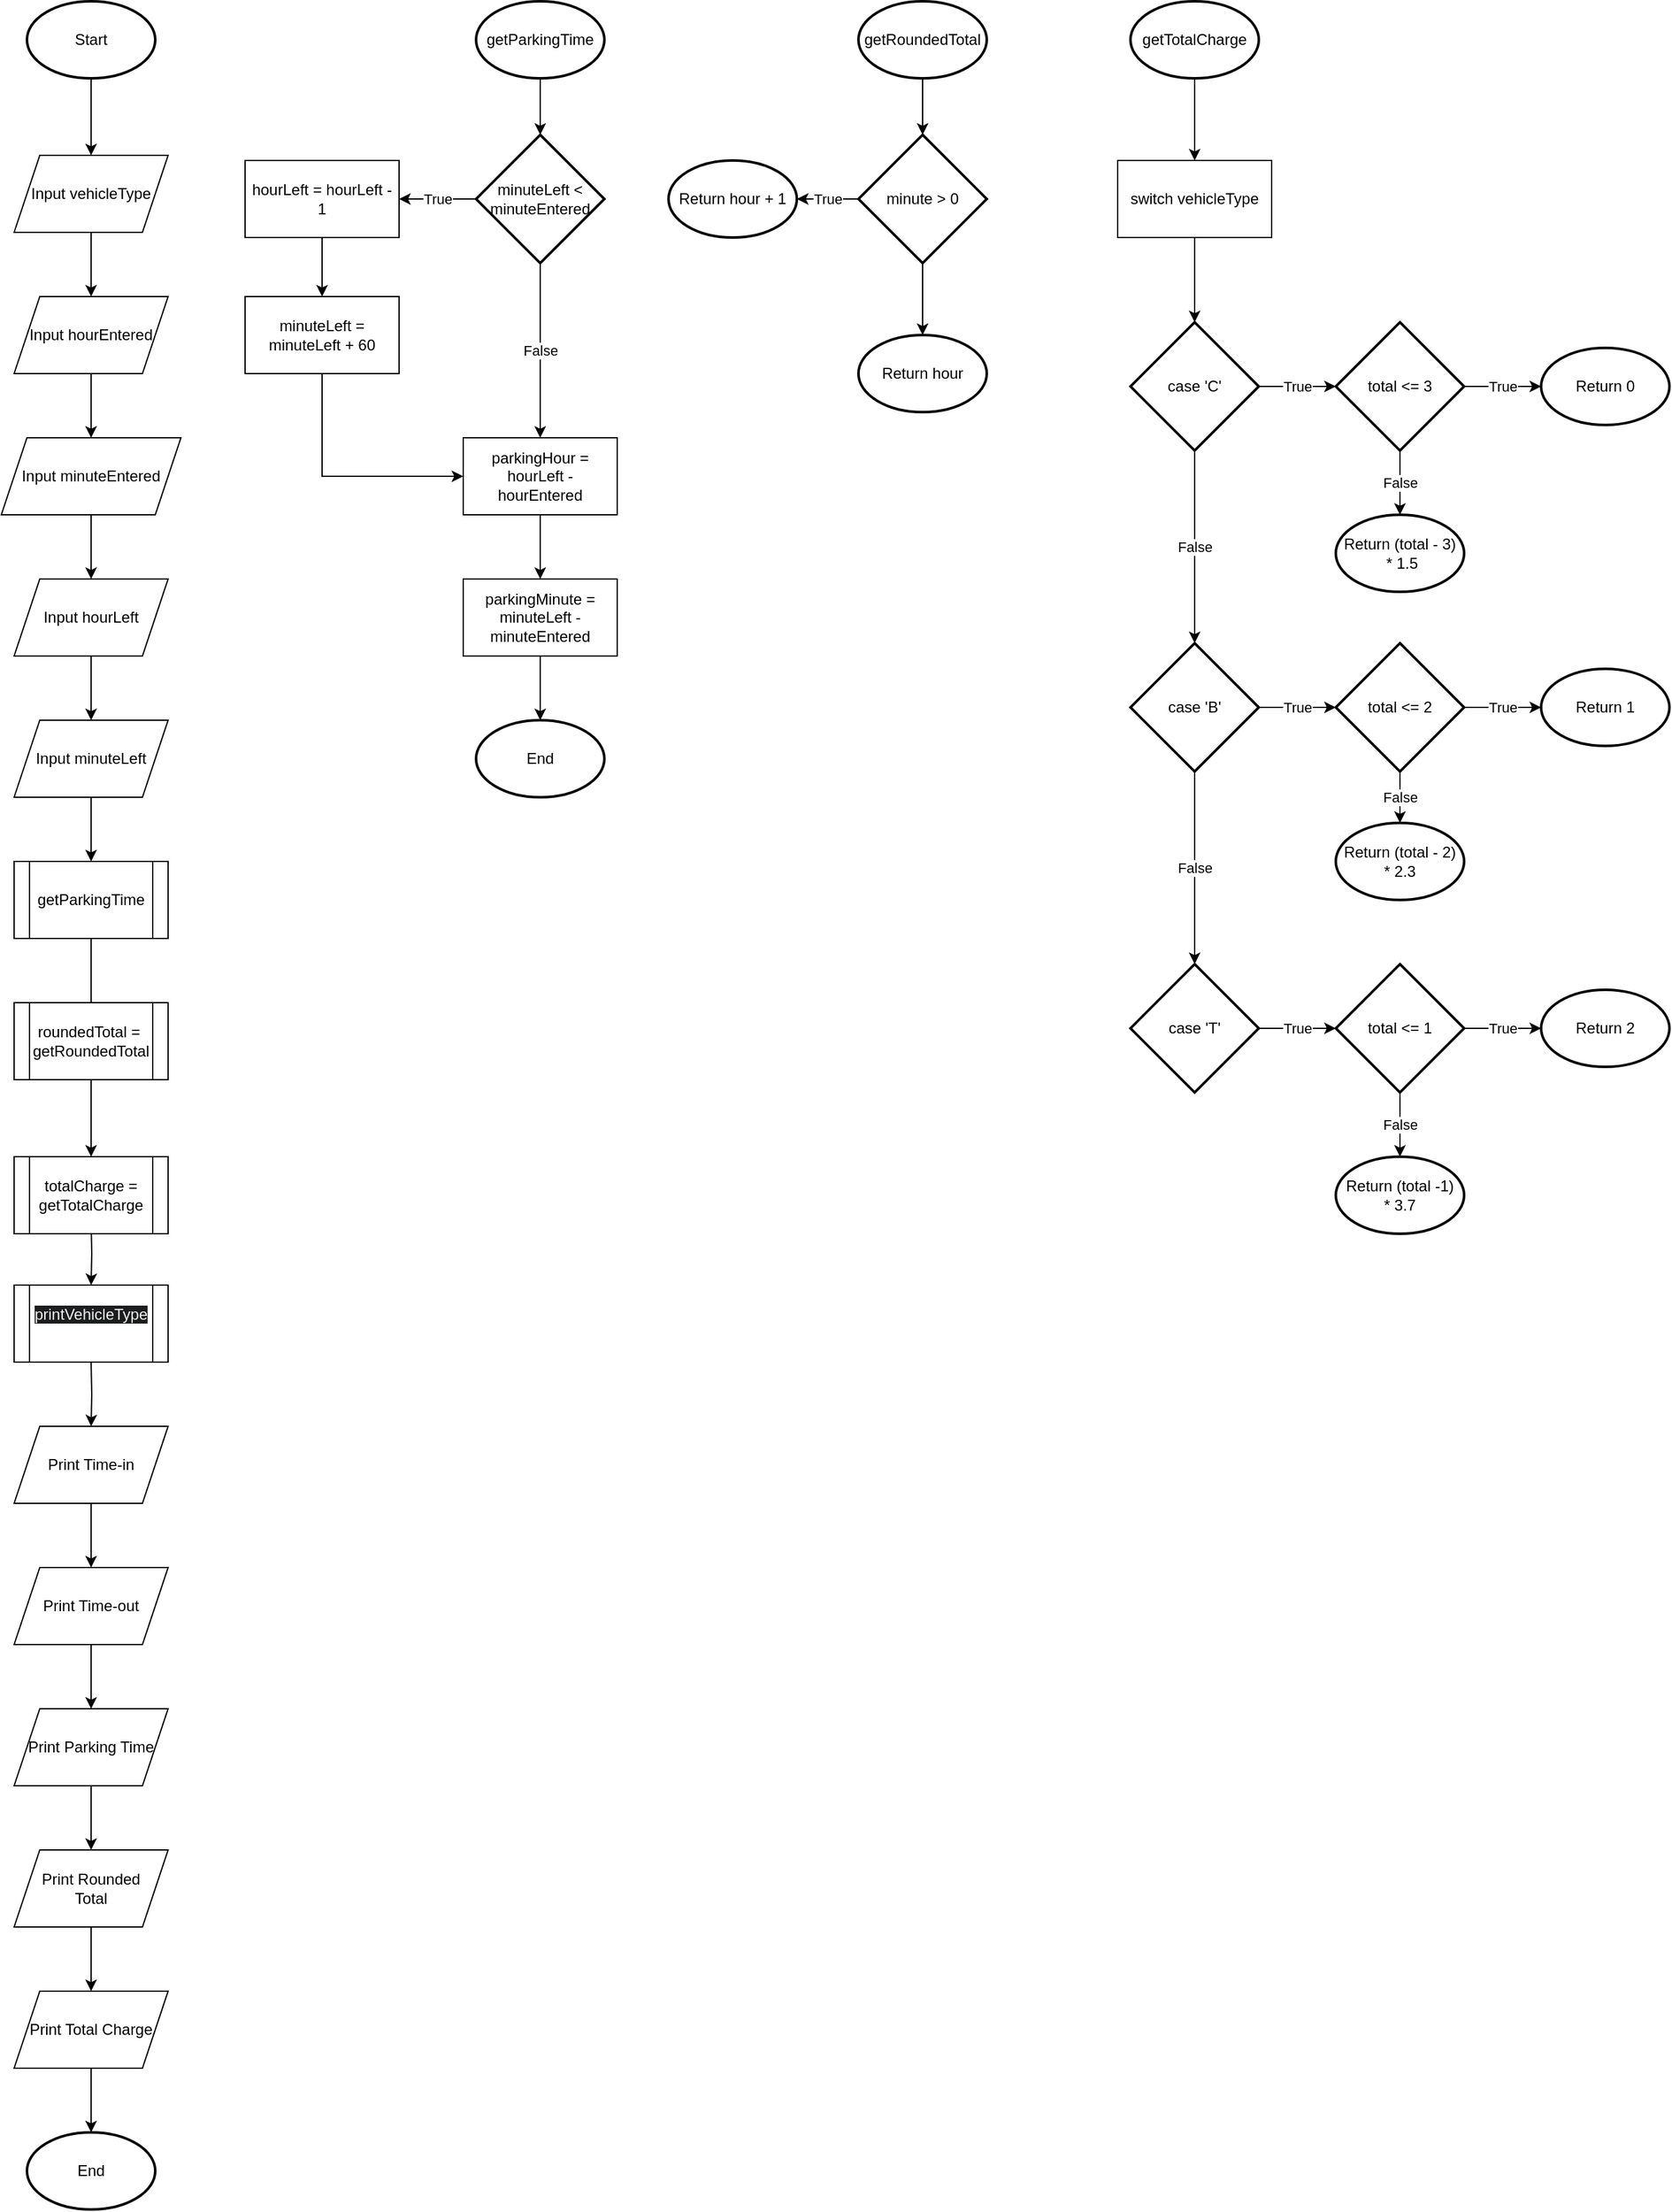 <mxfile version="22.1.11" type="device" pages="2">
  <diagram name="Page-1" id="c0o10lO8_j4l6fszk3zS">
    <mxGraphModel dx="1036" dy="1706" grid="1" gridSize="10" guides="1" tooltips="1" connect="1" arrows="1" fold="1" page="1" pageScale="1" pageWidth="850" pageHeight="1100" math="0" shadow="0">
      <root>
        <mxCell id="0" />
        <mxCell id="1" parent="0" />
        <mxCell id="bt5arx4i8DijoDU8SMwT-8" value="" style="edgeStyle=orthogonalEdgeStyle;rounded=0;orthogonalLoop=1;jettySize=auto;html=1;" parent="1" source="bt5arx4i8DijoDU8SMwT-1" target="bt5arx4i8DijoDU8SMwT-2" edge="1">
          <mxGeometry relative="1" as="geometry" />
        </mxCell>
        <mxCell id="bt5arx4i8DijoDU8SMwT-1" value="Start" style="strokeWidth=2;html=1;shape=mxgraph.flowchart.start_1;whiteSpace=wrap;" parent="1" vertex="1">
          <mxGeometry x="340" width="100" height="60" as="geometry" />
        </mxCell>
        <mxCell id="bt5arx4i8DijoDU8SMwT-9" value="" style="edgeStyle=orthogonalEdgeStyle;rounded=0;orthogonalLoop=1;jettySize=auto;html=1;" parent="1" source="bt5arx4i8DijoDU8SMwT-2" target="bt5arx4i8DijoDU8SMwT-6" edge="1">
          <mxGeometry relative="1" as="geometry" />
        </mxCell>
        <mxCell id="bt5arx4i8DijoDU8SMwT-2" value="Input vehicleType" style="shape=parallelogram;perimeter=parallelogramPerimeter;whiteSpace=wrap;html=1;fixedSize=1;" parent="1" vertex="1">
          <mxGeometry x="330" y="120" width="120" height="60" as="geometry" />
        </mxCell>
        <mxCell id="bt5arx4i8DijoDU8SMwT-17" value="" style="edgeStyle=orthogonalEdgeStyle;rounded=0;orthogonalLoop=1;jettySize=auto;html=1;" parent="1" source="bt5arx4i8DijoDU8SMwT-3" target="bt5arx4i8DijoDU8SMwT-16" edge="1">
          <mxGeometry relative="1" as="geometry" />
        </mxCell>
        <mxCell id="bt5arx4i8DijoDU8SMwT-3" value="Input minuteLeft" style="shape=parallelogram;perimeter=parallelogramPerimeter;whiteSpace=wrap;html=1;fixedSize=1;" parent="1" vertex="1">
          <mxGeometry x="330" y="560" width="120" height="60" as="geometry" />
        </mxCell>
        <mxCell id="bt5arx4i8DijoDU8SMwT-12" value="" style="edgeStyle=orthogonalEdgeStyle;rounded=0;orthogonalLoop=1;jettySize=auto;html=1;" parent="1" source="bt5arx4i8DijoDU8SMwT-4" target="bt5arx4i8DijoDU8SMwT-3" edge="1">
          <mxGeometry relative="1" as="geometry" />
        </mxCell>
        <mxCell id="bt5arx4i8DijoDU8SMwT-4" value="Input hourLeft" style="shape=parallelogram;perimeter=parallelogramPerimeter;whiteSpace=wrap;html=1;fixedSize=1;" parent="1" vertex="1">
          <mxGeometry x="330" y="450" width="120" height="60" as="geometry" />
        </mxCell>
        <mxCell id="bt5arx4i8DijoDU8SMwT-11" value="" style="edgeStyle=orthogonalEdgeStyle;rounded=0;orthogonalLoop=1;jettySize=auto;html=1;" parent="1" source="bt5arx4i8DijoDU8SMwT-5" target="bt5arx4i8DijoDU8SMwT-4" edge="1">
          <mxGeometry relative="1" as="geometry" />
        </mxCell>
        <mxCell id="bt5arx4i8DijoDU8SMwT-5" value="Input minuteEntered" style="shape=parallelogram;perimeter=parallelogramPerimeter;whiteSpace=wrap;html=1;fixedSize=1;" parent="1" vertex="1">
          <mxGeometry x="320" y="340" width="140" height="60" as="geometry" />
        </mxCell>
        <mxCell id="bt5arx4i8DijoDU8SMwT-10" value="" style="edgeStyle=orthogonalEdgeStyle;rounded=0;orthogonalLoop=1;jettySize=auto;html=1;" parent="1" source="bt5arx4i8DijoDU8SMwT-6" target="bt5arx4i8DijoDU8SMwT-5" edge="1">
          <mxGeometry relative="1" as="geometry" />
        </mxCell>
        <mxCell id="bt5arx4i8DijoDU8SMwT-6" value="Input hourEntered" style="shape=parallelogram;perimeter=parallelogramPerimeter;whiteSpace=wrap;html=1;fixedSize=1;" parent="1" vertex="1">
          <mxGeometry x="330" y="230" width="120" height="60" as="geometry" />
        </mxCell>
        <mxCell id="bt5arx4i8DijoDU8SMwT-27" value="" style="edgeStyle=orthogonalEdgeStyle;rounded=0;orthogonalLoop=1;jettySize=auto;html=1;entryX=0.5;entryY=0;entryDx=0;entryDy=0;" parent="1" source="bt5arx4i8DijoDU8SMwT-16" target="bt5arx4i8DijoDU8SMwT-37" edge="1">
          <mxGeometry relative="1" as="geometry">
            <mxPoint x="390" y="780" as="targetPoint" />
          </mxGeometry>
        </mxCell>
        <mxCell id="bt5arx4i8DijoDU8SMwT-16" value="getParkingTime" style="shape=process;whiteSpace=wrap;html=1;backgroundOutline=1;" parent="1" vertex="1">
          <mxGeometry x="330" y="670" width="120" height="60" as="geometry" />
        </mxCell>
        <mxCell id="bt5arx4i8DijoDU8SMwT-29" value="" style="edgeStyle=orthogonalEdgeStyle;rounded=0;orthogonalLoop=1;jettySize=auto;html=1;entryX=0.5;entryY=0;entryDx=0;entryDy=0;" parent="1" target="bt5arx4i8DijoDU8SMwT-38" edge="1">
          <mxGeometry relative="1" as="geometry">
            <mxPoint x="390" y="950" as="sourcePoint" />
            <mxPoint x="390" y="1000" as="targetPoint" />
          </mxGeometry>
        </mxCell>
        <mxCell id="bt5arx4i8DijoDU8SMwT-30" value="" style="edgeStyle=orthogonalEdgeStyle;rounded=0;orthogonalLoop=1;jettySize=auto;html=1;" parent="1" target="bt5arx4i8DijoDU8SMwT-25" edge="1">
          <mxGeometry relative="1" as="geometry">
            <mxPoint x="390" y="1060" as="sourcePoint" />
          </mxGeometry>
        </mxCell>
        <mxCell id="bt5arx4i8DijoDU8SMwT-39" value="" style="edgeStyle=orthogonalEdgeStyle;rounded=0;orthogonalLoop=1;jettySize=auto;html=1;" parent="1" source="bt5arx4i8DijoDU8SMwT-21" target="bt5arx4i8DijoDU8SMwT-35" edge="1">
          <mxGeometry relative="1" as="geometry" />
        </mxCell>
        <mxCell id="bt5arx4i8DijoDU8SMwT-21" value="Print Total Charge" style="shape=parallelogram;perimeter=parallelogramPerimeter;whiteSpace=wrap;html=1;fixedSize=1;" parent="1" vertex="1">
          <mxGeometry x="330" y="1550" width="120" height="60" as="geometry" />
        </mxCell>
        <mxCell id="bt5arx4i8DijoDU8SMwT-34" value="" style="edgeStyle=orthogonalEdgeStyle;rounded=0;orthogonalLoop=1;jettySize=auto;html=1;" parent="1" source="bt5arx4i8DijoDU8SMwT-22" target="bt5arx4i8DijoDU8SMwT-21" edge="1">
          <mxGeometry relative="1" as="geometry" />
        </mxCell>
        <mxCell id="bt5arx4i8DijoDU8SMwT-22" value="Print Rounded&lt;br&gt;Total" style="shape=parallelogram;perimeter=parallelogramPerimeter;whiteSpace=wrap;html=1;fixedSize=1;" parent="1" vertex="1">
          <mxGeometry x="330" y="1440" width="120" height="60" as="geometry" />
        </mxCell>
        <mxCell id="bt5arx4i8DijoDU8SMwT-33" value="" style="edgeStyle=orthogonalEdgeStyle;rounded=0;orthogonalLoop=1;jettySize=auto;html=1;" parent="1" source="bt5arx4i8DijoDU8SMwT-23" target="bt5arx4i8DijoDU8SMwT-22" edge="1">
          <mxGeometry relative="1" as="geometry" />
        </mxCell>
        <mxCell id="bt5arx4i8DijoDU8SMwT-23" value="Print Parking Time" style="shape=parallelogram;perimeter=parallelogramPerimeter;whiteSpace=wrap;html=1;fixedSize=1;" parent="1" vertex="1">
          <mxGeometry x="330" y="1330" width="120" height="60" as="geometry" />
        </mxCell>
        <mxCell id="bt5arx4i8DijoDU8SMwT-32" value="" style="edgeStyle=orthogonalEdgeStyle;rounded=0;orthogonalLoop=1;jettySize=auto;html=1;" parent="1" source="bt5arx4i8DijoDU8SMwT-24" target="bt5arx4i8DijoDU8SMwT-23" edge="1">
          <mxGeometry relative="1" as="geometry" />
        </mxCell>
        <mxCell id="bt5arx4i8DijoDU8SMwT-24" value="Print Time-out" style="shape=parallelogram;perimeter=parallelogramPerimeter;whiteSpace=wrap;html=1;fixedSize=1;" parent="1" vertex="1">
          <mxGeometry x="330" y="1220" width="120" height="60" as="geometry" />
        </mxCell>
        <mxCell id="bt5arx4i8DijoDU8SMwT-31" value="" style="edgeStyle=orthogonalEdgeStyle;rounded=0;orthogonalLoop=1;jettySize=auto;html=1;" parent="1" source="bt5arx4i8DijoDU8SMwT-25" target="bt5arx4i8DijoDU8SMwT-24" edge="1">
          <mxGeometry relative="1" as="geometry" />
        </mxCell>
        <mxCell id="bt5arx4i8DijoDU8SMwT-25" value="Print Time-in" style="shape=parallelogram;perimeter=parallelogramPerimeter;whiteSpace=wrap;html=1;fixedSize=1;" parent="1" vertex="1">
          <mxGeometry x="330" y="1110" width="120" height="60" as="geometry" />
        </mxCell>
        <mxCell id="bt5arx4i8DijoDU8SMwT-35" value="End" style="strokeWidth=2;html=1;shape=mxgraph.flowchart.start_1;whiteSpace=wrap;" parent="1" vertex="1">
          <mxGeometry x="340" y="1660" width="100" height="60" as="geometry" />
        </mxCell>
        <mxCell id="bt5arx4i8DijoDU8SMwT-36" value="roundedTotal =&amp;nbsp;&lt;br&gt;getRoundedTotal" style="shape=process;whiteSpace=wrap;html=1;backgroundOutline=1;" parent="1" vertex="1">
          <mxGeometry x="330" y="780" width="120" height="60" as="geometry" />
        </mxCell>
        <mxCell id="bt5arx4i8DijoDU8SMwT-37" value="totalCharge = getTotalCharge" style="shape=process;whiteSpace=wrap;html=1;backgroundOutline=1;" parent="1" vertex="1">
          <mxGeometry x="330" y="900" width="120" height="60" as="geometry" />
        </mxCell>
        <mxCell id="bt5arx4i8DijoDU8SMwT-38" value="&#xa;&lt;span style=&quot;color: rgb(240, 240, 240); font-family: Helvetica; font-size: 12px; font-style: normal; font-variant-ligatures: normal; font-variant-caps: normal; font-weight: 400; letter-spacing: normal; orphans: 2; text-align: center; text-indent: 0px; text-transform: none; widows: 2; word-spacing: 0px; -webkit-text-stroke-width: 0px; background-color: rgb(27, 29, 30); text-decoration-thickness: initial; text-decoration-style: initial; text-decoration-color: initial; float: none; display: inline !important;&quot;&gt;printVehicleType&lt;/span&gt;&#xa;&#xa;" style="shape=process;whiteSpace=wrap;html=1;backgroundOutline=1;" parent="1" vertex="1">
          <mxGeometry x="330" y="1000" width="120" height="60" as="geometry" />
        </mxCell>
        <mxCell id="MP2GfdyIwzimVszpHsoW-3" value="" style="edgeStyle=orthogonalEdgeStyle;rounded=0;orthogonalLoop=1;jettySize=auto;html=1;" parent="1" source="MP2GfdyIwzimVszpHsoW-1" target="MP2GfdyIwzimVszpHsoW-2" edge="1">
          <mxGeometry relative="1" as="geometry" />
        </mxCell>
        <mxCell id="MP2GfdyIwzimVszpHsoW-1" value="getParkingTime" style="strokeWidth=2;html=1;shape=mxgraph.flowchart.start_1;whiteSpace=wrap;" parent="1" vertex="1">
          <mxGeometry x="690" width="100" height="60" as="geometry" />
        </mxCell>
        <mxCell id="MP2GfdyIwzimVszpHsoW-6" value="True" style="edgeStyle=orthogonalEdgeStyle;rounded=0;orthogonalLoop=1;jettySize=auto;html=1;" parent="1" source="MP2GfdyIwzimVszpHsoW-2" target="MP2GfdyIwzimVszpHsoW-5" edge="1">
          <mxGeometry relative="1" as="geometry" />
        </mxCell>
        <mxCell id="MP2GfdyIwzimVszpHsoW-13" value="False" style="edgeStyle=orthogonalEdgeStyle;rounded=0;orthogonalLoop=1;jettySize=auto;html=1;entryX=0.5;entryY=0;entryDx=0;entryDy=0;" parent="1" source="MP2GfdyIwzimVszpHsoW-2" target="MP2GfdyIwzimVszpHsoW-9" edge="1">
          <mxGeometry relative="1" as="geometry" />
        </mxCell>
        <mxCell id="MP2GfdyIwzimVszpHsoW-2" value="minuteLeft &amp;lt;&lt;br&gt;minuteEntered" style="strokeWidth=2;html=1;shape=mxgraph.flowchart.decision;whiteSpace=wrap;" parent="1" vertex="1">
          <mxGeometry x="690" y="104" width="100" height="100" as="geometry" />
        </mxCell>
        <mxCell id="MP2GfdyIwzimVszpHsoW-8" value="" style="edgeStyle=orthogonalEdgeStyle;rounded=0;orthogonalLoop=1;jettySize=auto;html=1;" parent="1" source="MP2GfdyIwzimVszpHsoW-5" target="MP2GfdyIwzimVszpHsoW-7" edge="1">
          <mxGeometry relative="1" as="geometry" />
        </mxCell>
        <mxCell id="MP2GfdyIwzimVszpHsoW-5" value="hourLeft = hourLeft - 1" style="rounded=0;whiteSpace=wrap;html=1;" parent="1" vertex="1">
          <mxGeometry x="510" y="124" width="120" height="60" as="geometry" />
        </mxCell>
        <mxCell id="MP2GfdyIwzimVszpHsoW-12" style="edgeStyle=orthogonalEdgeStyle;rounded=0;orthogonalLoop=1;jettySize=auto;html=1;entryX=0;entryY=0.5;entryDx=0;entryDy=0;" parent="1" source="MP2GfdyIwzimVszpHsoW-7" target="MP2GfdyIwzimVszpHsoW-9" edge="1">
          <mxGeometry relative="1" as="geometry">
            <Array as="points">
              <mxPoint x="570" y="370" />
            </Array>
          </mxGeometry>
        </mxCell>
        <mxCell id="MP2GfdyIwzimVszpHsoW-7" value="minuteLeft = minuteLeft + 60" style="rounded=0;whiteSpace=wrap;html=1;" parent="1" vertex="1">
          <mxGeometry x="510" y="230" width="120" height="60" as="geometry" />
        </mxCell>
        <mxCell id="MP2GfdyIwzimVszpHsoW-15" value="" style="edgeStyle=orthogonalEdgeStyle;rounded=0;orthogonalLoop=1;jettySize=auto;html=1;" parent="1" source="MP2GfdyIwzimVszpHsoW-9" target="MP2GfdyIwzimVszpHsoW-14" edge="1">
          <mxGeometry relative="1" as="geometry" />
        </mxCell>
        <mxCell id="MP2GfdyIwzimVszpHsoW-9" value="parkingHour = hourLeft - hourEntered" style="rounded=0;whiteSpace=wrap;html=1;" parent="1" vertex="1">
          <mxGeometry x="680" y="340" width="120" height="60" as="geometry" />
        </mxCell>
        <mxCell id="MP2GfdyIwzimVszpHsoW-17" value="" style="edgeStyle=orthogonalEdgeStyle;rounded=0;orthogonalLoop=1;jettySize=auto;html=1;" parent="1" source="MP2GfdyIwzimVszpHsoW-14" target="MP2GfdyIwzimVszpHsoW-16" edge="1">
          <mxGeometry relative="1" as="geometry" />
        </mxCell>
        <mxCell id="MP2GfdyIwzimVszpHsoW-14" value="parkingMinute = minuteLeft - minuteEntered" style="rounded=0;whiteSpace=wrap;html=1;" parent="1" vertex="1">
          <mxGeometry x="680" y="450" width="120" height="60" as="geometry" />
        </mxCell>
        <mxCell id="MP2GfdyIwzimVszpHsoW-16" value="End" style="strokeWidth=2;html=1;shape=mxgraph.flowchart.start_1;whiteSpace=wrap;" parent="1" vertex="1">
          <mxGeometry x="690" y="560" width="100" height="60" as="geometry" />
        </mxCell>
        <mxCell id="MP2GfdyIwzimVszpHsoW-20" value="" style="edgeStyle=orthogonalEdgeStyle;rounded=0;orthogonalLoop=1;jettySize=auto;html=1;" parent="1" source="MP2GfdyIwzimVszpHsoW-18" target="MP2GfdyIwzimVszpHsoW-19" edge="1">
          <mxGeometry relative="1" as="geometry" />
        </mxCell>
        <mxCell id="MP2GfdyIwzimVszpHsoW-18" value="getRoundedTotal" style="strokeWidth=2;html=1;shape=mxgraph.flowchart.start_1;whiteSpace=wrap;" parent="1" vertex="1">
          <mxGeometry x="988" width="100" height="60" as="geometry" />
        </mxCell>
        <mxCell id="MP2GfdyIwzimVszpHsoW-22" value="True" style="edgeStyle=orthogonalEdgeStyle;rounded=0;orthogonalLoop=1;jettySize=auto;html=1;" parent="1" source="MP2GfdyIwzimVszpHsoW-19" target="MP2GfdyIwzimVszpHsoW-21" edge="1">
          <mxGeometry relative="1" as="geometry" />
        </mxCell>
        <mxCell id="MP2GfdyIwzimVszpHsoW-24" value="" style="edgeStyle=orthogonalEdgeStyle;rounded=0;orthogonalLoop=1;jettySize=auto;html=1;" parent="1" source="MP2GfdyIwzimVszpHsoW-19" target="MP2GfdyIwzimVszpHsoW-23" edge="1">
          <mxGeometry relative="1" as="geometry" />
        </mxCell>
        <mxCell id="MP2GfdyIwzimVszpHsoW-19" value="minute &amp;gt; 0" style="strokeWidth=2;html=1;shape=mxgraph.flowchart.decision;whiteSpace=wrap;" parent="1" vertex="1">
          <mxGeometry x="988" y="104" width="100" height="100" as="geometry" />
        </mxCell>
        <mxCell id="MP2GfdyIwzimVszpHsoW-21" value="Return hour + 1" style="strokeWidth=2;html=1;shape=mxgraph.flowchart.start_1;whiteSpace=wrap;" parent="1" vertex="1">
          <mxGeometry x="840" y="124" width="100" height="60" as="geometry" />
        </mxCell>
        <mxCell id="MP2GfdyIwzimVszpHsoW-23" value="Return hour" style="strokeWidth=2;html=1;shape=mxgraph.flowchart.start_1;whiteSpace=wrap;" parent="1" vertex="1">
          <mxGeometry x="988" y="260" width="100" height="60" as="geometry" />
        </mxCell>
        <mxCell id="MP2GfdyIwzimVszpHsoW-28" value="" style="edgeStyle=orthogonalEdgeStyle;rounded=0;orthogonalLoop=1;jettySize=auto;html=1;" parent="1" source="MP2GfdyIwzimVszpHsoW-25" target="MP2GfdyIwzimVszpHsoW-27" edge="1">
          <mxGeometry relative="1" as="geometry" />
        </mxCell>
        <mxCell id="MP2GfdyIwzimVszpHsoW-25" value="getTotalCharge" style="strokeWidth=2;html=1;shape=mxgraph.flowchart.start_1;whiteSpace=wrap;" parent="1" vertex="1">
          <mxGeometry x="1200" width="100" height="60" as="geometry" />
        </mxCell>
        <mxCell id="MP2GfdyIwzimVszpHsoW-35" value="" style="edgeStyle=orthogonalEdgeStyle;rounded=0;orthogonalLoop=1;jettySize=auto;html=1;" parent="1" source="MP2GfdyIwzimVszpHsoW-27" target="MP2GfdyIwzimVszpHsoW-34" edge="1">
          <mxGeometry relative="1" as="geometry" />
        </mxCell>
        <mxCell id="MP2GfdyIwzimVszpHsoW-27" value="switch vehicleType" style="rounded=0;whiteSpace=wrap;html=1;" parent="1" vertex="1">
          <mxGeometry x="1190" y="124" width="120" height="60" as="geometry" />
        </mxCell>
        <mxCell id="MP2GfdyIwzimVszpHsoW-54" value="True" style="edgeStyle=orthogonalEdgeStyle;rounded=0;orthogonalLoop=1;jettySize=auto;html=1;" parent="1" source="MP2GfdyIwzimVszpHsoW-32" target="MP2GfdyIwzimVszpHsoW-53" edge="1">
          <mxGeometry relative="1" as="geometry" />
        </mxCell>
        <mxCell id="MP2GfdyIwzimVszpHsoW-55" value="False" style="edgeStyle=orthogonalEdgeStyle;rounded=0;orthogonalLoop=1;jettySize=auto;html=1;" parent="1" source="MP2GfdyIwzimVszpHsoW-32" target="MP2GfdyIwzimVszpHsoW-52" edge="1">
          <mxGeometry relative="1" as="geometry" />
        </mxCell>
        <mxCell id="MP2GfdyIwzimVszpHsoW-32" value="total &amp;lt;= 1" style="strokeWidth=2;html=1;shape=mxgraph.flowchart.decision;whiteSpace=wrap;" parent="1" vertex="1">
          <mxGeometry x="1360" y="750" width="100" height="100" as="geometry" />
        </mxCell>
        <mxCell id="MP2GfdyIwzimVszpHsoW-51" value="True" style="edgeStyle=orthogonalEdgeStyle;rounded=0;orthogonalLoop=1;jettySize=auto;html=1;" parent="1" source="MP2GfdyIwzimVszpHsoW-33" target="MP2GfdyIwzimVszpHsoW-32" edge="1">
          <mxGeometry relative="1" as="geometry" />
        </mxCell>
        <mxCell id="MP2GfdyIwzimVszpHsoW-33" value="case &#39;T&#39;" style="strokeWidth=2;html=1;shape=mxgraph.flowchart.decision;whiteSpace=wrap;" parent="1" vertex="1">
          <mxGeometry x="1200" y="750" width="100" height="100" as="geometry" />
        </mxCell>
        <mxCell id="MP2GfdyIwzimVszpHsoW-39" value="True" style="edgeStyle=orthogonalEdgeStyle;rounded=0;orthogonalLoop=1;jettySize=auto;html=1;" parent="1" source="MP2GfdyIwzimVszpHsoW-34" target="MP2GfdyIwzimVszpHsoW-38" edge="1">
          <mxGeometry relative="1" as="geometry" />
        </mxCell>
        <mxCell id="MP2GfdyIwzimVszpHsoW-44" value="False" style="edgeStyle=orthogonalEdgeStyle;rounded=0;orthogonalLoop=1;jettySize=auto;html=1;" parent="1" source="MP2GfdyIwzimVszpHsoW-34" target="MP2GfdyIwzimVszpHsoW-37" edge="1">
          <mxGeometry relative="1" as="geometry" />
        </mxCell>
        <mxCell id="MP2GfdyIwzimVszpHsoW-34" value="case &#39;C&#39;" style="strokeWidth=2;html=1;shape=mxgraph.flowchart.decision;whiteSpace=wrap;" parent="1" vertex="1">
          <mxGeometry x="1200" y="250" width="100" height="100" as="geometry" />
        </mxCell>
        <mxCell id="MP2GfdyIwzimVszpHsoW-47" value="True" style="edgeStyle=orthogonalEdgeStyle;rounded=0;orthogonalLoop=1;jettySize=auto;html=1;" parent="1" source="MP2GfdyIwzimVszpHsoW-36" target="MP2GfdyIwzimVszpHsoW-46" edge="1">
          <mxGeometry relative="1" as="geometry" />
        </mxCell>
        <mxCell id="MP2GfdyIwzimVszpHsoW-50" value="False" style="edgeStyle=orthogonalEdgeStyle;rounded=0;orthogonalLoop=1;jettySize=auto;html=1;" parent="1" source="MP2GfdyIwzimVszpHsoW-36" target="MP2GfdyIwzimVszpHsoW-49" edge="1">
          <mxGeometry relative="1" as="geometry" />
        </mxCell>
        <mxCell id="MP2GfdyIwzimVszpHsoW-36" value="total &amp;lt;= 2" style="strokeWidth=2;html=1;shape=mxgraph.flowchart.decision;whiteSpace=wrap;" parent="1" vertex="1">
          <mxGeometry x="1360" y="500" width="100" height="100" as="geometry" />
        </mxCell>
        <mxCell id="MP2GfdyIwzimVszpHsoW-45" value="True" style="edgeStyle=orthogonalEdgeStyle;rounded=0;orthogonalLoop=1;jettySize=auto;html=1;" parent="1" source="MP2GfdyIwzimVszpHsoW-37" target="MP2GfdyIwzimVszpHsoW-36" edge="1">
          <mxGeometry relative="1" as="geometry" />
        </mxCell>
        <mxCell id="MP2GfdyIwzimVszpHsoW-48" value="False" style="edgeStyle=orthogonalEdgeStyle;rounded=0;orthogonalLoop=1;jettySize=auto;html=1;" parent="1" source="MP2GfdyIwzimVszpHsoW-37" target="MP2GfdyIwzimVszpHsoW-33" edge="1">
          <mxGeometry relative="1" as="geometry" />
        </mxCell>
        <mxCell id="MP2GfdyIwzimVszpHsoW-37" value="case &#39;B&#39;" style="strokeWidth=2;html=1;shape=mxgraph.flowchart.decision;whiteSpace=wrap;" parent="1" vertex="1">
          <mxGeometry x="1200" y="500" width="100" height="100" as="geometry" />
        </mxCell>
        <mxCell id="MP2GfdyIwzimVszpHsoW-41" value="True" style="edgeStyle=orthogonalEdgeStyle;rounded=0;orthogonalLoop=1;jettySize=auto;html=1;" parent="1" source="MP2GfdyIwzimVszpHsoW-38" target="MP2GfdyIwzimVszpHsoW-40" edge="1">
          <mxGeometry relative="1" as="geometry" />
        </mxCell>
        <mxCell id="MP2GfdyIwzimVszpHsoW-43" value="False" style="edgeStyle=orthogonalEdgeStyle;rounded=0;orthogonalLoop=1;jettySize=auto;html=1;" parent="1" source="MP2GfdyIwzimVszpHsoW-38" target="MP2GfdyIwzimVszpHsoW-42" edge="1">
          <mxGeometry relative="1" as="geometry" />
        </mxCell>
        <mxCell id="MP2GfdyIwzimVszpHsoW-38" value="total &amp;lt;= 3" style="strokeWidth=2;html=1;shape=mxgraph.flowchart.decision;whiteSpace=wrap;" parent="1" vertex="1">
          <mxGeometry x="1360" y="250" width="100" height="100" as="geometry" />
        </mxCell>
        <mxCell id="MP2GfdyIwzimVszpHsoW-40" value="Return 0" style="strokeWidth=2;html=1;shape=mxgraph.flowchart.start_1;whiteSpace=wrap;" parent="1" vertex="1">
          <mxGeometry x="1520" y="270" width="100" height="60" as="geometry" />
        </mxCell>
        <mxCell id="MP2GfdyIwzimVszpHsoW-42" value="Return (total - 3)&lt;br&gt;&amp;nbsp;* 1.5" style="strokeWidth=2;html=1;shape=mxgraph.flowchart.start_1;whiteSpace=wrap;" parent="1" vertex="1">
          <mxGeometry x="1360" y="400" width="100" height="60" as="geometry" />
        </mxCell>
        <mxCell id="MP2GfdyIwzimVszpHsoW-46" value="Return 1" style="strokeWidth=2;html=1;shape=mxgraph.flowchart.start_1;whiteSpace=wrap;" parent="1" vertex="1">
          <mxGeometry x="1520" y="520" width="100" height="60" as="geometry" />
        </mxCell>
        <mxCell id="MP2GfdyIwzimVszpHsoW-49" value="Return (total - 2)&lt;br&gt;* 2.3" style="strokeWidth=2;html=1;shape=mxgraph.flowchart.start_1;whiteSpace=wrap;" parent="1" vertex="1">
          <mxGeometry x="1360" y="640" width="100" height="60" as="geometry" />
        </mxCell>
        <mxCell id="MP2GfdyIwzimVszpHsoW-52" value="Return (total -1)&lt;br&gt;* 3.7" style="strokeWidth=2;html=1;shape=mxgraph.flowchart.start_1;whiteSpace=wrap;" parent="1" vertex="1">
          <mxGeometry x="1360" y="900" width="100" height="60" as="geometry" />
        </mxCell>
        <mxCell id="MP2GfdyIwzimVszpHsoW-53" value="Return 2" style="strokeWidth=2;html=1;shape=mxgraph.flowchart.start_1;whiteSpace=wrap;" parent="1" vertex="1">
          <mxGeometry x="1520" y="770" width="100" height="60" as="geometry" />
        </mxCell>
      </root>
    </mxGraphModel>
  </diagram>
  <diagram id="NDUF1WJR1zkYVEgr1OhV" name="Page-2">
    <mxGraphModel dx="1036" dy="1706" grid="1" gridSize="10" guides="1" tooltips="1" connect="1" arrows="1" fold="1" page="1" pageScale="1" pageWidth="850" pageHeight="1100" math="0" shadow="0">
      <root>
        <mxCell id="0" />
        <mxCell id="1" parent="0" />
        <mxCell id="YeuK4yP1ZIGlCbeZA8Oi-28" value="" style="edgeStyle=orthogonalEdgeStyle;rounded=0;orthogonalLoop=1;jettySize=auto;html=1;" parent="1" source="YeuK4yP1ZIGlCbeZA8Oi-29" target="YeuK4yP1ZIGlCbeZA8Oi-31" edge="1">
          <mxGeometry relative="1" as="geometry" />
        </mxCell>
        <mxCell id="YeuK4yP1ZIGlCbeZA8Oi-29" value="getTotalCharge" style="strokeWidth=2;html=1;shape=mxgraph.flowchart.start_1;whiteSpace=wrap;" parent="1" vertex="1">
          <mxGeometry x="375" y="3" width="100" height="60" as="geometry" />
        </mxCell>
        <mxCell id="YeuK4yP1ZIGlCbeZA8Oi-30" value="" style="edgeStyle=orthogonalEdgeStyle;rounded=0;orthogonalLoop=1;jettySize=auto;html=1;" parent="1" source="YeuK4yP1ZIGlCbeZA8Oi-31" target="YeuK4yP1ZIGlCbeZA8Oi-39" edge="1">
          <mxGeometry relative="1" as="geometry" />
        </mxCell>
        <mxCell id="YeuK4yP1ZIGlCbeZA8Oi-31" value="switch vehicleType" style="rounded=0;whiteSpace=wrap;html=1;" parent="1" vertex="1">
          <mxGeometry x="365" y="127" width="120" height="60" as="geometry" />
        </mxCell>
        <mxCell id="YeuK4yP1ZIGlCbeZA8Oi-32" value="True" style="edgeStyle=orthogonalEdgeStyle;rounded=0;orthogonalLoop=1;jettySize=auto;html=1;" parent="1" source="YeuK4yP1ZIGlCbeZA8Oi-34" target="YeuK4yP1ZIGlCbeZA8Oi-54" edge="1">
          <mxGeometry relative="1" as="geometry" />
        </mxCell>
        <mxCell id="YeuK4yP1ZIGlCbeZA8Oi-33" value="False" style="edgeStyle=orthogonalEdgeStyle;rounded=0;orthogonalLoop=1;jettySize=auto;html=1;" parent="1" source="YeuK4yP1ZIGlCbeZA8Oi-34" target="YeuK4yP1ZIGlCbeZA8Oi-53" edge="1">
          <mxGeometry relative="1" as="geometry" />
        </mxCell>
        <mxCell id="YeuK4yP1ZIGlCbeZA8Oi-34" value="total &amp;lt;= 1" style="strokeWidth=2;html=1;shape=mxgraph.flowchart.decision;whiteSpace=wrap;" parent="1" vertex="1">
          <mxGeometry x="535" y="753" width="100" height="100" as="geometry" />
        </mxCell>
        <mxCell id="YeuK4yP1ZIGlCbeZA8Oi-35" value="True" style="edgeStyle=orthogonalEdgeStyle;rounded=0;orthogonalLoop=1;jettySize=auto;html=1;" parent="1" source="YeuK4yP1ZIGlCbeZA8Oi-36" target="YeuK4yP1ZIGlCbeZA8Oi-34" edge="1">
          <mxGeometry relative="1" as="geometry" />
        </mxCell>
        <mxCell id="YeuK4yP1ZIGlCbeZA8Oi-63" value="" style="edgeStyle=orthogonalEdgeStyle;rounded=0;orthogonalLoop=1;jettySize=auto;html=1;" parent="1" source="YeuK4yP1ZIGlCbeZA8Oi-36" target="YeuK4yP1ZIGlCbeZA8Oi-62" edge="1">
          <mxGeometry relative="1" as="geometry" />
        </mxCell>
        <mxCell id="YeuK4yP1ZIGlCbeZA8Oi-36" value="case &#39;T&#39;" style="strokeWidth=2;html=1;shape=mxgraph.flowchart.decision;whiteSpace=wrap;" parent="1" vertex="1">
          <mxGeometry x="375" y="753" width="100" height="100" as="geometry" />
        </mxCell>
        <mxCell id="YeuK4yP1ZIGlCbeZA8Oi-37" value="True" style="edgeStyle=orthogonalEdgeStyle;rounded=0;orthogonalLoop=1;jettySize=auto;html=1;" parent="1" source="YeuK4yP1ZIGlCbeZA8Oi-39" target="YeuK4yP1ZIGlCbeZA8Oi-48" edge="1">
          <mxGeometry relative="1" as="geometry" />
        </mxCell>
        <mxCell id="YeuK4yP1ZIGlCbeZA8Oi-38" value="False" style="edgeStyle=orthogonalEdgeStyle;rounded=0;orthogonalLoop=1;jettySize=auto;html=1;" parent="1" source="YeuK4yP1ZIGlCbeZA8Oi-39" target="YeuK4yP1ZIGlCbeZA8Oi-45" edge="1">
          <mxGeometry relative="1" as="geometry" />
        </mxCell>
        <mxCell id="YeuK4yP1ZIGlCbeZA8Oi-39" value="case &#39;C&#39;" style="strokeWidth=2;html=1;shape=mxgraph.flowchart.decision;whiteSpace=wrap;" parent="1" vertex="1">
          <mxGeometry x="375" y="253" width="100" height="100" as="geometry" />
        </mxCell>
        <mxCell id="YeuK4yP1ZIGlCbeZA8Oi-40" value="True" style="edgeStyle=orthogonalEdgeStyle;rounded=0;orthogonalLoop=1;jettySize=auto;html=1;" parent="1" source="YeuK4yP1ZIGlCbeZA8Oi-42" target="YeuK4yP1ZIGlCbeZA8Oi-51" edge="1">
          <mxGeometry relative="1" as="geometry" />
        </mxCell>
        <mxCell id="YeuK4yP1ZIGlCbeZA8Oi-41" value="False" style="edgeStyle=orthogonalEdgeStyle;rounded=0;orthogonalLoop=1;jettySize=auto;html=1;" parent="1" source="YeuK4yP1ZIGlCbeZA8Oi-42" target="YeuK4yP1ZIGlCbeZA8Oi-52" edge="1">
          <mxGeometry relative="1" as="geometry" />
        </mxCell>
        <mxCell id="YeuK4yP1ZIGlCbeZA8Oi-42" value="total &amp;lt;= 2" style="strokeWidth=2;html=1;shape=mxgraph.flowchart.decision;whiteSpace=wrap;" parent="1" vertex="1">
          <mxGeometry x="535" y="503" width="100" height="100" as="geometry" />
        </mxCell>
        <mxCell id="YeuK4yP1ZIGlCbeZA8Oi-43" value="True" style="edgeStyle=orthogonalEdgeStyle;rounded=0;orthogonalLoop=1;jettySize=auto;html=1;" parent="1" source="YeuK4yP1ZIGlCbeZA8Oi-45" target="YeuK4yP1ZIGlCbeZA8Oi-42" edge="1">
          <mxGeometry relative="1" as="geometry" />
        </mxCell>
        <mxCell id="YeuK4yP1ZIGlCbeZA8Oi-44" value="False" style="edgeStyle=orthogonalEdgeStyle;rounded=0;orthogonalLoop=1;jettySize=auto;html=1;" parent="1" source="YeuK4yP1ZIGlCbeZA8Oi-45" target="YeuK4yP1ZIGlCbeZA8Oi-36" edge="1">
          <mxGeometry relative="1" as="geometry" />
        </mxCell>
        <mxCell id="YeuK4yP1ZIGlCbeZA8Oi-45" value="case &#39;B&#39;" style="strokeWidth=2;html=1;shape=mxgraph.flowchart.decision;whiteSpace=wrap;" parent="1" vertex="1">
          <mxGeometry x="375" y="503" width="100" height="100" as="geometry" />
        </mxCell>
        <mxCell id="YeuK4yP1ZIGlCbeZA8Oi-46" value="True" style="edgeStyle=orthogonalEdgeStyle;rounded=0;orthogonalLoop=1;jettySize=auto;html=1;" parent="1" source="YeuK4yP1ZIGlCbeZA8Oi-48" target="YeuK4yP1ZIGlCbeZA8Oi-49" edge="1">
          <mxGeometry relative="1" as="geometry" />
        </mxCell>
        <mxCell id="YeuK4yP1ZIGlCbeZA8Oi-47" value="False" style="edgeStyle=orthogonalEdgeStyle;rounded=0;orthogonalLoop=1;jettySize=auto;html=1;" parent="1" source="YeuK4yP1ZIGlCbeZA8Oi-48" target="YeuK4yP1ZIGlCbeZA8Oi-50" edge="1">
          <mxGeometry relative="1" as="geometry" />
        </mxCell>
        <mxCell id="YeuK4yP1ZIGlCbeZA8Oi-48" value="total &amp;lt;= 3" style="strokeWidth=2;html=1;shape=mxgraph.flowchart.decision;whiteSpace=wrap;" parent="1" vertex="1">
          <mxGeometry x="535" y="253" width="100" height="100" as="geometry" />
        </mxCell>
        <mxCell id="YeuK4yP1ZIGlCbeZA8Oi-49" value="Return 0" style="strokeWidth=2;html=1;shape=mxgraph.flowchart.start_1;whiteSpace=wrap;" parent="1" vertex="1">
          <mxGeometry x="695" y="273" width="100" height="60" as="geometry" />
        </mxCell>
        <mxCell id="YeuK4yP1ZIGlCbeZA8Oi-50" value="Return (total - 3)&lt;br&gt;&amp;nbsp;* 1.5" style="strokeWidth=2;html=1;shape=mxgraph.flowchart.start_1;whiteSpace=wrap;" parent="1" vertex="1">
          <mxGeometry x="535" y="403" width="100" height="60" as="geometry" />
        </mxCell>
        <mxCell id="YeuK4yP1ZIGlCbeZA8Oi-51" value="Return 1" style="strokeWidth=2;html=1;shape=mxgraph.flowchart.start_1;whiteSpace=wrap;" parent="1" vertex="1">
          <mxGeometry x="695" y="523" width="100" height="60" as="geometry" />
        </mxCell>
        <mxCell id="YeuK4yP1ZIGlCbeZA8Oi-52" value="Return (total - 2)&lt;br&gt;* 2.3" style="strokeWidth=2;html=1;shape=mxgraph.flowchart.start_1;whiteSpace=wrap;" parent="1" vertex="1">
          <mxGeometry x="535" y="643" width="100" height="60" as="geometry" />
        </mxCell>
        <mxCell id="YeuK4yP1ZIGlCbeZA8Oi-53" value="Return (total -1)&lt;br&gt;* 3.7" style="strokeWidth=2;html=1;shape=mxgraph.flowchart.start_1;whiteSpace=wrap;" parent="1" vertex="1">
          <mxGeometry x="535" y="903" width="100" height="60" as="geometry" />
        </mxCell>
        <mxCell id="YeuK4yP1ZIGlCbeZA8Oi-54" value="Return 2" style="strokeWidth=2;html=1;shape=mxgraph.flowchart.start_1;whiteSpace=wrap;" parent="1" vertex="1">
          <mxGeometry x="695" y="773" width="100" height="60" as="geometry" />
        </mxCell>
        <mxCell id="YeuK4yP1ZIGlCbeZA8Oi-57" value="" style="edgeStyle=orthogonalEdgeStyle;rounded=0;orthogonalLoop=1;jettySize=auto;html=1;" parent="1" source="YeuK4yP1ZIGlCbeZA8Oi-55" target="YeuK4yP1ZIGlCbeZA8Oi-56" edge="1">
          <mxGeometry relative="1" as="geometry" />
        </mxCell>
        <mxCell id="YeuK4yP1ZIGlCbeZA8Oi-55" value="printVehicleType" style="strokeWidth=2;html=1;shape=mxgraph.flowchart.start_1;whiteSpace=wrap;" parent="1" vertex="1">
          <mxGeometry x="950" width="100" height="60" as="geometry" />
        </mxCell>
        <mxCell id="YeuK4yP1ZIGlCbeZA8Oi-60" value="" style="edgeStyle=orthogonalEdgeStyle;rounded=0;orthogonalLoop=1;jettySize=auto;html=1;" parent="1" source="YeuK4yP1ZIGlCbeZA8Oi-56" target="YeuK4yP1ZIGlCbeZA8Oi-59" edge="1">
          <mxGeometry relative="1" as="geometry" />
        </mxCell>
        <mxCell id="YeuK4yP1ZIGlCbeZA8Oi-73" value="" style="edgeStyle=orthogonalEdgeStyle;rounded=0;orthogonalLoop=1;jettySize=auto;html=1;" parent="1" source="YeuK4yP1ZIGlCbeZA8Oi-56" target="YeuK4yP1ZIGlCbeZA8Oi-68" edge="1">
          <mxGeometry relative="1" as="geometry" />
        </mxCell>
        <mxCell id="YeuK4yP1ZIGlCbeZA8Oi-56" value="type = &#39;C&#39;" style="strokeWidth=2;html=1;shape=mxgraph.flowchart.decision;whiteSpace=wrap;" parent="1" vertex="1">
          <mxGeometry x="950" y="107" width="100" height="100" as="geometry" />
        </mxCell>
        <mxCell id="YeuK4yP1ZIGlCbeZA8Oi-72" value="" style="edgeStyle=orthogonalEdgeStyle;rounded=0;orthogonalLoop=1;jettySize=auto;html=1;" parent="1" source="YeuK4yP1ZIGlCbeZA8Oi-58" target="YeuK4yP1ZIGlCbeZA8Oi-71" edge="1">
          <mxGeometry relative="1" as="geometry" />
        </mxCell>
        <mxCell id="YeuK4yP1ZIGlCbeZA8Oi-75" value="" style="edgeStyle=orthogonalEdgeStyle;rounded=0;orthogonalLoop=1;jettySize=auto;html=1;" parent="1" source="YeuK4yP1ZIGlCbeZA8Oi-58" target="YeuK4yP1ZIGlCbeZA8Oi-66" edge="1">
          <mxGeometry relative="1" as="geometry" />
        </mxCell>
        <mxCell id="YeuK4yP1ZIGlCbeZA8Oi-58" value="type = &#39;T&#39;" style="strokeWidth=2;html=1;shape=mxgraph.flowchart.decision;whiteSpace=wrap;" parent="1" vertex="1">
          <mxGeometry x="950" y="403" width="100" height="100" as="geometry" />
        </mxCell>
        <mxCell id="YeuK4yP1ZIGlCbeZA8Oi-61" value="" style="edgeStyle=orthogonalEdgeStyle;rounded=0;orthogonalLoop=1;jettySize=auto;html=1;" parent="1" source="YeuK4yP1ZIGlCbeZA8Oi-59" target="YeuK4yP1ZIGlCbeZA8Oi-58" edge="1">
          <mxGeometry relative="1" as="geometry" />
        </mxCell>
        <mxCell id="YeuK4yP1ZIGlCbeZA8Oi-74" value="" style="edgeStyle=orthogonalEdgeStyle;rounded=0;orthogonalLoop=1;jettySize=auto;html=1;" parent="1" source="YeuK4yP1ZIGlCbeZA8Oi-59" target="YeuK4yP1ZIGlCbeZA8Oi-67" edge="1">
          <mxGeometry relative="1" as="geometry" />
        </mxCell>
        <mxCell id="YeuK4yP1ZIGlCbeZA8Oi-59" value="type = &#39;B&#39;" style="strokeWidth=2;html=1;shape=mxgraph.flowchart.decision;whiteSpace=wrap;" parent="1" vertex="1">
          <mxGeometry x="950" y="253" width="100" height="100" as="geometry" />
        </mxCell>
        <mxCell id="YeuK4yP1ZIGlCbeZA8Oi-65" value="" style="edgeStyle=orthogonalEdgeStyle;rounded=0;orthogonalLoop=1;jettySize=auto;html=1;" parent="1" source="YeuK4yP1ZIGlCbeZA8Oi-62" target="YeuK4yP1ZIGlCbeZA8Oi-64" edge="1">
          <mxGeometry relative="1" as="geometry" />
        </mxCell>
        <mxCell id="YeuK4yP1ZIGlCbeZA8Oi-62" value="Print &quot;Invalid input!&quot;" style="shape=parallelogram;perimeter=parallelogramPerimeter;whiteSpace=wrap;html=1;fixedSize=1;" parent="1" vertex="1">
          <mxGeometry x="358" y="903" width="135" height="60" as="geometry" />
        </mxCell>
        <mxCell id="YeuK4yP1ZIGlCbeZA8Oi-64" value="End" style="strokeWidth=2;html=1;shape=mxgraph.flowchart.start_1;whiteSpace=wrap;" parent="1" vertex="1">
          <mxGeometry x="375.5" y="1010" width="100" height="60" as="geometry" />
        </mxCell>
        <mxCell id="YeuK4yP1ZIGlCbeZA8Oi-76" value="" style="edgeStyle=orthogonalEdgeStyle;rounded=0;orthogonalLoop=1;jettySize=auto;html=1;" parent="1" source="YeuK4yP1ZIGlCbeZA8Oi-66" target="YeuK4yP1ZIGlCbeZA8Oi-69" edge="1">
          <mxGeometry relative="1" as="geometry" />
        </mxCell>
        <mxCell id="YeuK4yP1ZIGlCbeZA8Oi-66" value="Print &quot;Type of&lt;br&gt;vehicle: Truck&quot;" style="shape=parallelogram;perimeter=parallelogramPerimeter;whiteSpace=wrap;html=1;fixedSize=1;" parent="1" vertex="1">
          <mxGeometry x="1120" y="423" width="120" height="60" as="geometry" />
        </mxCell>
        <mxCell id="YeuK4yP1ZIGlCbeZA8Oi-77" value="" style="edgeStyle=orthogonalEdgeStyle;rounded=0;orthogonalLoop=1;jettySize=auto;html=1;" parent="1" source="YeuK4yP1ZIGlCbeZA8Oi-67" target="YeuK4yP1ZIGlCbeZA8Oi-70" edge="1">
          <mxGeometry relative="1" as="geometry" />
        </mxCell>
        <mxCell id="YeuK4yP1ZIGlCbeZA8Oi-67" value="Print &quot;Type of&lt;br&gt;vehicle: Bus&quot;" style="shape=parallelogram;perimeter=parallelogramPerimeter;whiteSpace=wrap;html=1;fixedSize=1;" parent="1" vertex="1">
          <mxGeometry x="1120" y="273" width="120" height="60" as="geometry" />
        </mxCell>
        <mxCell id="YeuK4yP1ZIGlCbeZA8Oi-68" value="Print &quot;Type of&amp;nbsp;&lt;br&gt;vehicle: Car&quot;" style="shape=parallelogram;perimeter=parallelogramPerimeter;whiteSpace=wrap;html=1;fixedSize=1;" parent="1" vertex="1">
          <mxGeometry x="1120" y="127" width="120" height="60" as="geometry" />
        </mxCell>
        <mxCell id="YeuK4yP1ZIGlCbeZA8Oi-69" value="" style="verticalLabelPosition=bottom;verticalAlign=top;html=1;shape=mxgraph.flowchart.or;" parent="1" vertex="1">
          <mxGeometry x="1310" y="418" width="70" height="70" as="geometry" />
        </mxCell>
        <mxCell id="YeuK4yP1ZIGlCbeZA8Oi-79" value="" style="edgeStyle=orthogonalEdgeStyle;rounded=0;orthogonalLoop=1;jettySize=auto;html=1;" parent="1" source="YeuK4yP1ZIGlCbeZA8Oi-70" target="YeuK4yP1ZIGlCbeZA8Oi-69" edge="1">
          <mxGeometry relative="1" as="geometry" />
        </mxCell>
        <mxCell id="YeuK4yP1ZIGlCbeZA8Oi-70" value="" style="verticalLabelPosition=bottom;verticalAlign=top;html=1;shape=mxgraph.flowchart.or;" parent="1" vertex="1">
          <mxGeometry x="1310" y="268" width="70" height="70" as="geometry" />
        </mxCell>
        <mxCell id="YeuK4yP1ZIGlCbeZA8Oi-71" value="End" style="strokeWidth=2;html=1;shape=mxgraph.flowchart.start_1;whiteSpace=wrap;" parent="1" vertex="1">
          <mxGeometry x="950" y="550" width="100" height="60" as="geometry" />
        </mxCell>
        <mxCell id="YeuK4yP1ZIGlCbeZA8Oi-78" style="edgeStyle=orthogonalEdgeStyle;rounded=0;orthogonalLoop=1;jettySize=auto;html=1;entryX=0.5;entryY=0;entryDx=0;entryDy=0;entryPerimeter=0;" parent="1" source="YeuK4yP1ZIGlCbeZA8Oi-68" target="YeuK4yP1ZIGlCbeZA8Oi-70" edge="1">
          <mxGeometry relative="1" as="geometry" />
        </mxCell>
        <mxCell id="YeuK4yP1ZIGlCbeZA8Oi-80" style="edgeStyle=orthogonalEdgeStyle;rounded=0;orthogonalLoop=1;jettySize=auto;html=1;entryX=1;entryY=0.5;entryDx=0;entryDy=0;entryPerimeter=0;" parent="1" source="YeuK4yP1ZIGlCbeZA8Oi-69" target="YeuK4yP1ZIGlCbeZA8Oi-71" edge="1">
          <mxGeometry relative="1" as="geometry">
            <Array as="points">
              <mxPoint x="1345" y="580" />
            </Array>
          </mxGeometry>
        </mxCell>
      </root>
    </mxGraphModel>
  </diagram>
</mxfile>
